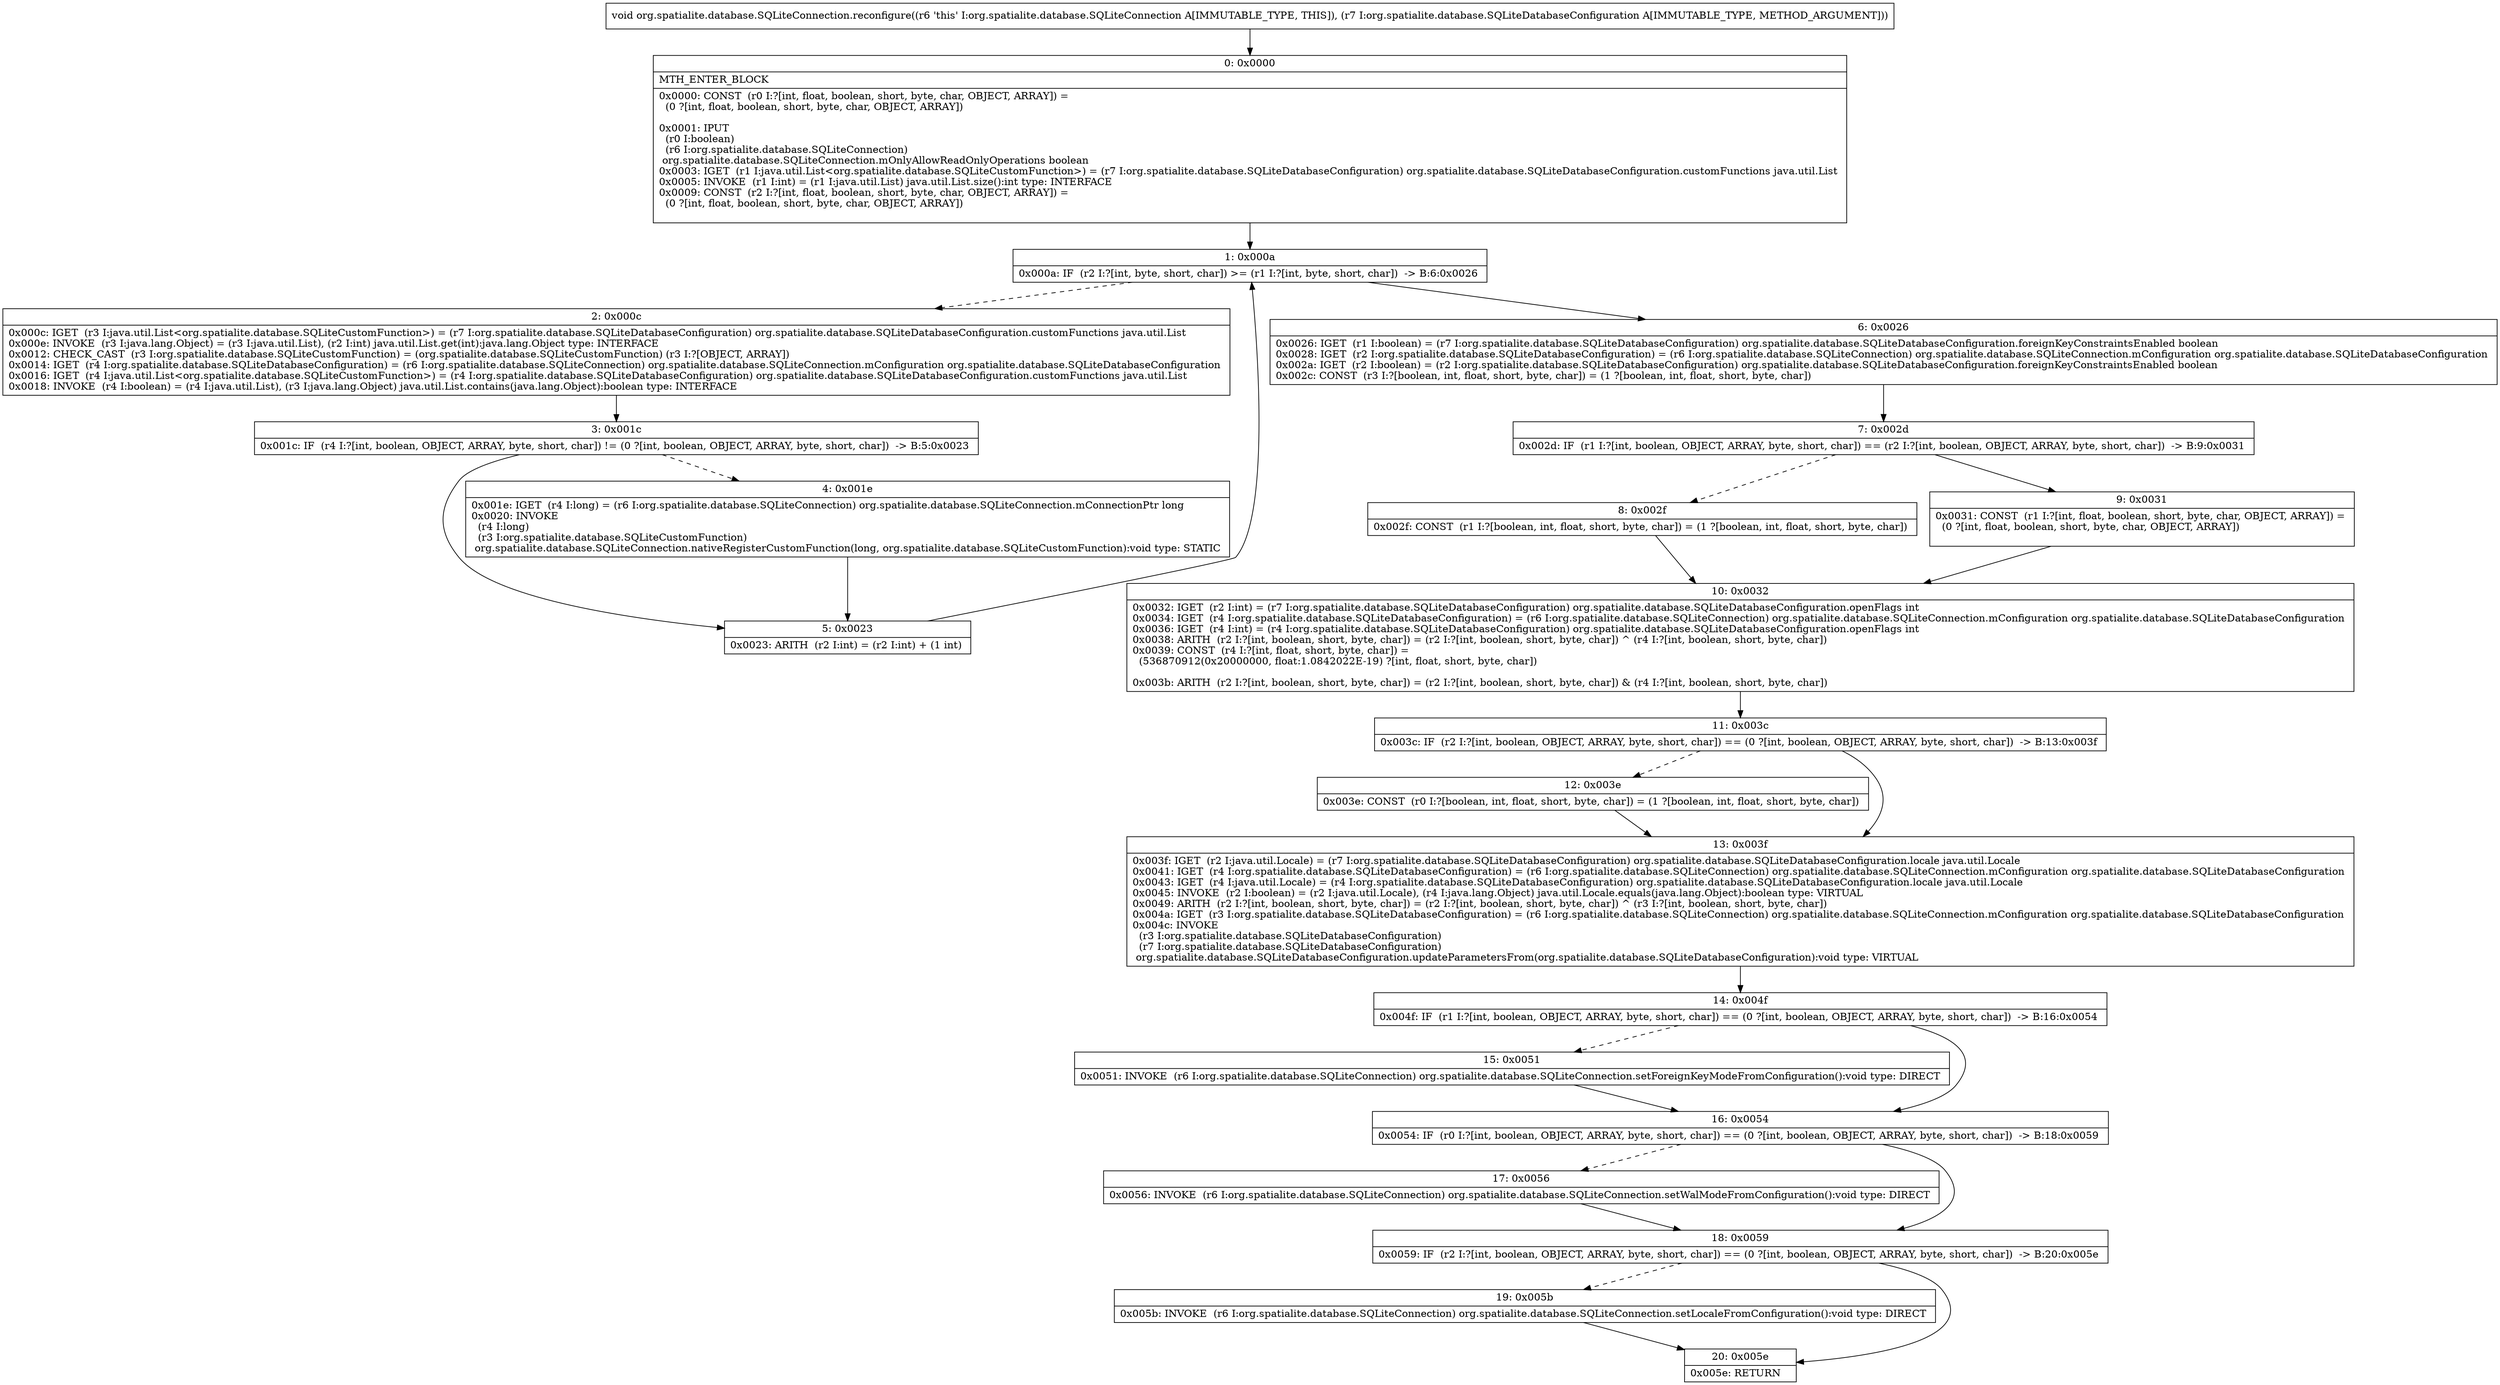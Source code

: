digraph "CFG fororg.spatialite.database.SQLiteConnection.reconfigure(Lorg\/spatialite\/database\/SQLiteDatabaseConfiguration;)V" {
Node_0 [shape=record,label="{0\:\ 0x0000|MTH_ENTER_BLOCK\l|0x0000: CONST  (r0 I:?[int, float, boolean, short, byte, char, OBJECT, ARRAY]) = \l  (0 ?[int, float, boolean, short, byte, char, OBJECT, ARRAY])\l \l0x0001: IPUT  \l  (r0 I:boolean)\l  (r6 I:org.spatialite.database.SQLiteConnection)\l org.spatialite.database.SQLiteConnection.mOnlyAllowReadOnlyOperations boolean \l0x0003: IGET  (r1 I:java.util.List\<org.spatialite.database.SQLiteCustomFunction\>) = (r7 I:org.spatialite.database.SQLiteDatabaseConfiguration) org.spatialite.database.SQLiteDatabaseConfiguration.customFunctions java.util.List \l0x0005: INVOKE  (r1 I:int) = (r1 I:java.util.List) java.util.List.size():int type: INTERFACE \l0x0009: CONST  (r2 I:?[int, float, boolean, short, byte, char, OBJECT, ARRAY]) = \l  (0 ?[int, float, boolean, short, byte, char, OBJECT, ARRAY])\l \l}"];
Node_1 [shape=record,label="{1\:\ 0x000a|0x000a: IF  (r2 I:?[int, byte, short, char]) \>= (r1 I:?[int, byte, short, char])  \-\> B:6:0x0026 \l}"];
Node_2 [shape=record,label="{2\:\ 0x000c|0x000c: IGET  (r3 I:java.util.List\<org.spatialite.database.SQLiteCustomFunction\>) = (r7 I:org.spatialite.database.SQLiteDatabaseConfiguration) org.spatialite.database.SQLiteDatabaseConfiguration.customFunctions java.util.List \l0x000e: INVOKE  (r3 I:java.lang.Object) = (r3 I:java.util.List), (r2 I:int) java.util.List.get(int):java.lang.Object type: INTERFACE \l0x0012: CHECK_CAST  (r3 I:org.spatialite.database.SQLiteCustomFunction) = (org.spatialite.database.SQLiteCustomFunction) (r3 I:?[OBJECT, ARRAY]) \l0x0014: IGET  (r4 I:org.spatialite.database.SQLiteDatabaseConfiguration) = (r6 I:org.spatialite.database.SQLiteConnection) org.spatialite.database.SQLiteConnection.mConfiguration org.spatialite.database.SQLiteDatabaseConfiguration \l0x0016: IGET  (r4 I:java.util.List\<org.spatialite.database.SQLiteCustomFunction\>) = (r4 I:org.spatialite.database.SQLiteDatabaseConfiguration) org.spatialite.database.SQLiteDatabaseConfiguration.customFunctions java.util.List \l0x0018: INVOKE  (r4 I:boolean) = (r4 I:java.util.List), (r3 I:java.lang.Object) java.util.List.contains(java.lang.Object):boolean type: INTERFACE \l}"];
Node_3 [shape=record,label="{3\:\ 0x001c|0x001c: IF  (r4 I:?[int, boolean, OBJECT, ARRAY, byte, short, char]) != (0 ?[int, boolean, OBJECT, ARRAY, byte, short, char])  \-\> B:5:0x0023 \l}"];
Node_4 [shape=record,label="{4\:\ 0x001e|0x001e: IGET  (r4 I:long) = (r6 I:org.spatialite.database.SQLiteConnection) org.spatialite.database.SQLiteConnection.mConnectionPtr long \l0x0020: INVOKE  \l  (r4 I:long)\l  (r3 I:org.spatialite.database.SQLiteCustomFunction)\l org.spatialite.database.SQLiteConnection.nativeRegisterCustomFunction(long, org.spatialite.database.SQLiteCustomFunction):void type: STATIC \l}"];
Node_5 [shape=record,label="{5\:\ 0x0023|0x0023: ARITH  (r2 I:int) = (r2 I:int) + (1 int) \l}"];
Node_6 [shape=record,label="{6\:\ 0x0026|0x0026: IGET  (r1 I:boolean) = (r7 I:org.spatialite.database.SQLiteDatabaseConfiguration) org.spatialite.database.SQLiteDatabaseConfiguration.foreignKeyConstraintsEnabled boolean \l0x0028: IGET  (r2 I:org.spatialite.database.SQLiteDatabaseConfiguration) = (r6 I:org.spatialite.database.SQLiteConnection) org.spatialite.database.SQLiteConnection.mConfiguration org.spatialite.database.SQLiteDatabaseConfiguration \l0x002a: IGET  (r2 I:boolean) = (r2 I:org.spatialite.database.SQLiteDatabaseConfiguration) org.spatialite.database.SQLiteDatabaseConfiguration.foreignKeyConstraintsEnabled boolean \l0x002c: CONST  (r3 I:?[boolean, int, float, short, byte, char]) = (1 ?[boolean, int, float, short, byte, char]) \l}"];
Node_7 [shape=record,label="{7\:\ 0x002d|0x002d: IF  (r1 I:?[int, boolean, OBJECT, ARRAY, byte, short, char]) == (r2 I:?[int, boolean, OBJECT, ARRAY, byte, short, char])  \-\> B:9:0x0031 \l}"];
Node_8 [shape=record,label="{8\:\ 0x002f|0x002f: CONST  (r1 I:?[boolean, int, float, short, byte, char]) = (1 ?[boolean, int, float, short, byte, char]) \l}"];
Node_9 [shape=record,label="{9\:\ 0x0031|0x0031: CONST  (r1 I:?[int, float, boolean, short, byte, char, OBJECT, ARRAY]) = \l  (0 ?[int, float, boolean, short, byte, char, OBJECT, ARRAY])\l \l}"];
Node_10 [shape=record,label="{10\:\ 0x0032|0x0032: IGET  (r2 I:int) = (r7 I:org.spatialite.database.SQLiteDatabaseConfiguration) org.spatialite.database.SQLiteDatabaseConfiguration.openFlags int \l0x0034: IGET  (r4 I:org.spatialite.database.SQLiteDatabaseConfiguration) = (r6 I:org.spatialite.database.SQLiteConnection) org.spatialite.database.SQLiteConnection.mConfiguration org.spatialite.database.SQLiteDatabaseConfiguration \l0x0036: IGET  (r4 I:int) = (r4 I:org.spatialite.database.SQLiteDatabaseConfiguration) org.spatialite.database.SQLiteDatabaseConfiguration.openFlags int \l0x0038: ARITH  (r2 I:?[int, boolean, short, byte, char]) = (r2 I:?[int, boolean, short, byte, char]) ^ (r4 I:?[int, boolean, short, byte, char]) \l0x0039: CONST  (r4 I:?[int, float, short, byte, char]) = \l  (536870912(0x20000000, float:1.0842022E\-19) ?[int, float, short, byte, char])\l \l0x003b: ARITH  (r2 I:?[int, boolean, short, byte, char]) = (r2 I:?[int, boolean, short, byte, char]) & (r4 I:?[int, boolean, short, byte, char]) \l}"];
Node_11 [shape=record,label="{11\:\ 0x003c|0x003c: IF  (r2 I:?[int, boolean, OBJECT, ARRAY, byte, short, char]) == (0 ?[int, boolean, OBJECT, ARRAY, byte, short, char])  \-\> B:13:0x003f \l}"];
Node_12 [shape=record,label="{12\:\ 0x003e|0x003e: CONST  (r0 I:?[boolean, int, float, short, byte, char]) = (1 ?[boolean, int, float, short, byte, char]) \l}"];
Node_13 [shape=record,label="{13\:\ 0x003f|0x003f: IGET  (r2 I:java.util.Locale) = (r7 I:org.spatialite.database.SQLiteDatabaseConfiguration) org.spatialite.database.SQLiteDatabaseConfiguration.locale java.util.Locale \l0x0041: IGET  (r4 I:org.spatialite.database.SQLiteDatabaseConfiguration) = (r6 I:org.spatialite.database.SQLiteConnection) org.spatialite.database.SQLiteConnection.mConfiguration org.spatialite.database.SQLiteDatabaseConfiguration \l0x0043: IGET  (r4 I:java.util.Locale) = (r4 I:org.spatialite.database.SQLiteDatabaseConfiguration) org.spatialite.database.SQLiteDatabaseConfiguration.locale java.util.Locale \l0x0045: INVOKE  (r2 I:boolean) = (r2 I:java.util.Locale), (r4 I:java.lang.Object) java.util.Locale.equals(java.lang.Object):boolean type: VIRTUAL \l0x0049: ARITH  (r2 I:?[int, boolean, short, byte, char]) = (r2 I:?[int, boolean, short, byte, char]) ^ (r3 I:?[int, boolean, short, byte, char]) \l0x004a: IGET  (r3 I:org.spatialite.database.SQLiteDatabaseConfiguration) = (r6 I:org.spatialite.database.SQLiteConnection) org.spatialite.database.SQLiteConnection.mConfiguration org.spatialite.database.SQLiteDatabaseConfiguration \l0x004c: INVOKE  \l  (r3 I:org.spatialite.database.SQLiteDatabaseConfiguration)\l  (r7 I:org.spatialite.database.SQLiteDatabaseConfiguration)\l org.spatialite.database.SQLiteDatabaseConfiguration.updateParametersFrom(org.spatialite.database.SQLiteDatabaseConfiguration):void type: VIRTUAL \l}"];
Node_14 [shape=record,label="{14\:\ 0x004f|0x004f: IF  (r1 I:?[int, boolean, OBJECT, ARRAY, byte, short, char]) == (0 ?[int, boolean, OBJECT, ARRAY, byte, short, char])  \-\> B:16:0x0054 \l}"];
Node_15 [shape=record,label="{15\:\ 0x0051|0x0051: INVOKE  (r6 I:org.spatialite.database.SQLiteConnection) org.spatialite.database.SQLiteConnection.setForeignKeyModeFromConfiguration():void type: DIRECT \l}"];
Node_16 [shape=record,label="{16\:\ 0x0054|0x0054: IF  (r0 I:?[int, boolean, OBJECT, ARRAY, byte, short, char]) == (0 ?[int, boolean, OBJECT, ARRAY, byte, short, char])  \-\> B:18:0x0059 \l}"];
Node_17 [shape=record,label="{17\:\ 0x0056|0x0056: INVOKE  (r6 I:org.spatialite.database.SQLiteConnection) org.spatialite.database.SQLiteConnection.setWalModeFromConfiguration():void type: DIRECT \l}"];
Node_18 [shape=record,label="{18\:\ 0x0059|0x0059: IF  (r2 I:?[int, boolean, OBJECT, ARRAY, byte, short, char]) == (0 ?[int, boolean, OBJECT, ARRAY, byte, short, char])  \-\> B:20:0x005e \l}"];
Node_19 [shape=record,label="{19\:\ 0x005b|0x005b: INVOKE  (r6 I:org.spatialite.database.SQLiteConnection) org.spatialite.database.SQLiteConnection.setLocaleFromConfiguration():void type: DIRECT \l}"];
Node_20 [shape=record,label="{20\:\ 0x005e|0x005e: RETURN   \l}"];
MethodNode[shape=record,label="{void org.spatialite.database.SQLiteConnection.reconfigure((r6 'this' I:org.spatialite.database.SQLiteConnection A[IMMUTABLE_TYPE, THIS]), (r7 I:org.spatialite.database.SQLiteDatabaseConfiguration A[IMMUTABLE_TYPE, METHOD_ARGUMENT])) }"];
MethodNode -> Node_0;
Node_0 -> Node_1;
Node_1 -> Node_2[style=dashed];
Node_1 -> Node_6;
Node_2 -> Node_3;
Node_3 -> Node_4[style=dashed];
Node_3 -> Node_5;
Node_4 -> Node_5;
Node_5 -> Node_1;
Node_6 -> Node_7;
Node_7 -> Node_8[style=dashed];
Node_7 -> Node_9;
Node_8 -> Node_10;
Node_9 -> Node_10;
Node_10 -> Node_11;
Node_11 -> Node_12[style=dashed];
Node_11 -> Node_13;
Node_12 -> Node_13;
Node_13 -> Node_14;
Node_14 -> Node_15[style=dashed];
Node_14 -> Node_16;
Node_15 -> Node_16;
Node_16 -> Node_17[style=dashed];
Node_16 -> Node_18;
Node_17 -> Node_18;
Node_18 -> Node_19[style=dashed];
Node_18 -> Node_20;
Node_19 -> Node_20;
}

